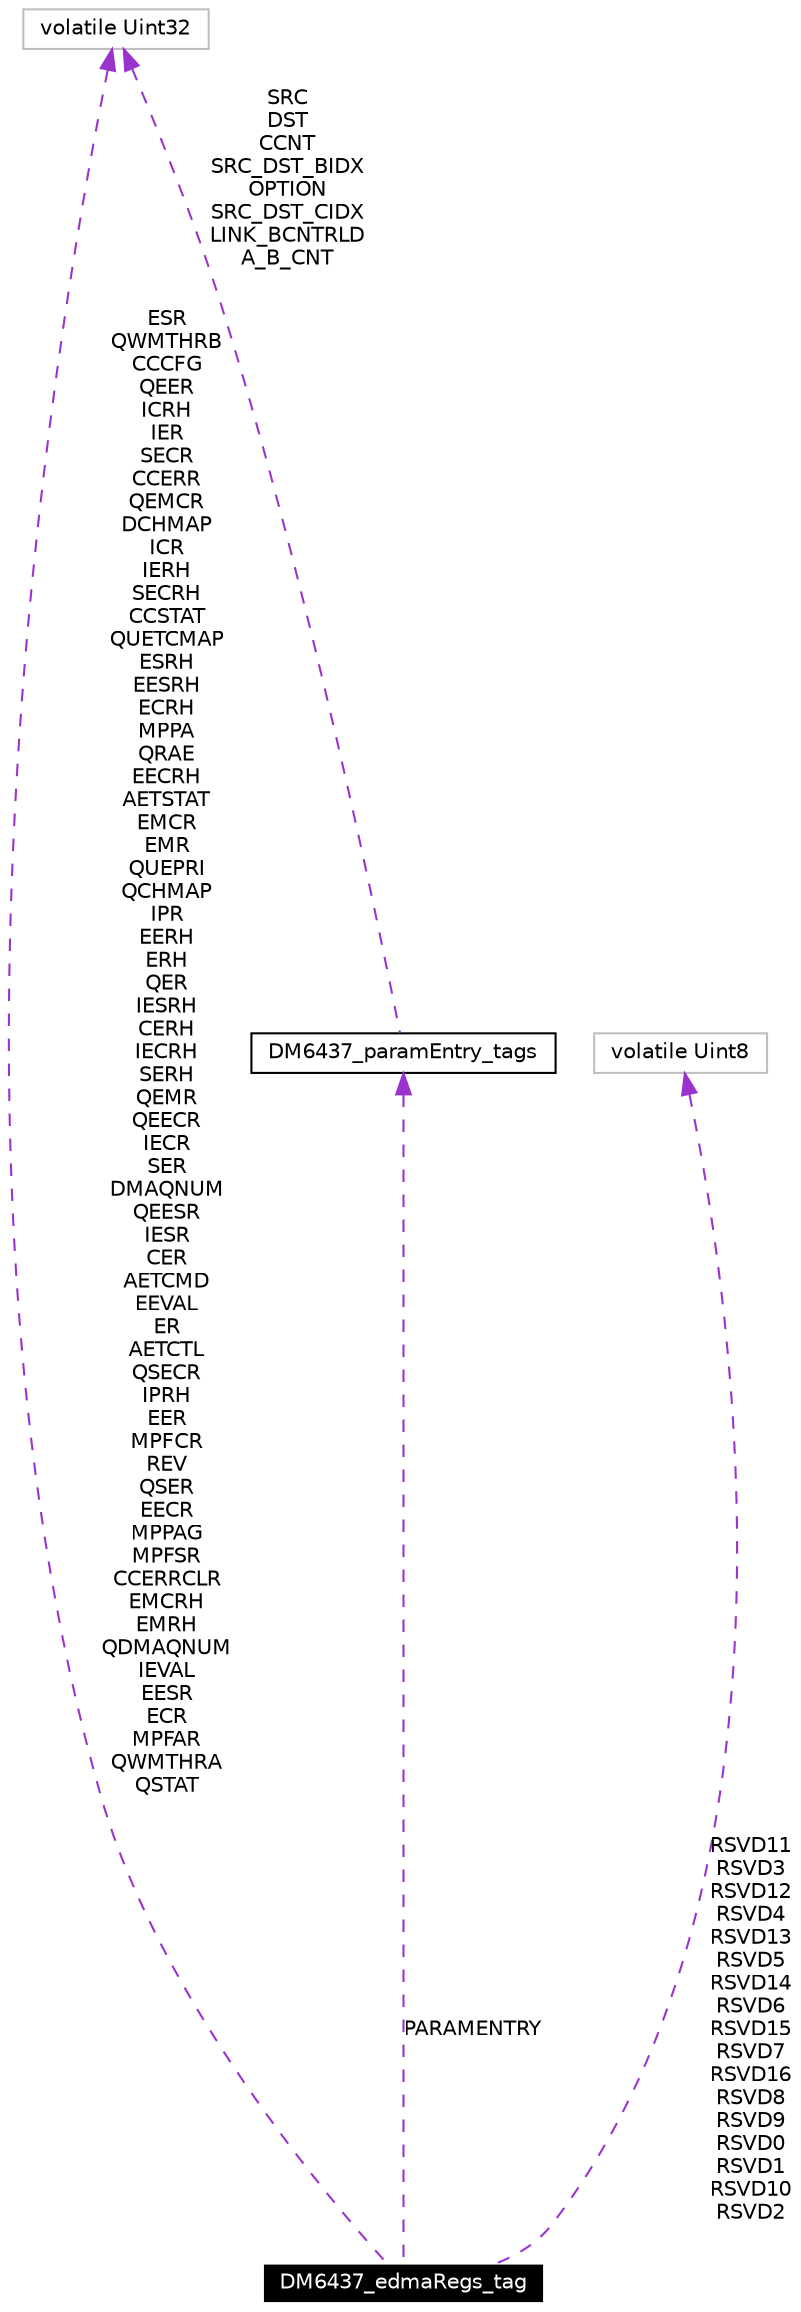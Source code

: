 digraph G
{
  edge [fontname="Helvetica",fontsize=10,labelfontname="Helvetica",labelfontsize=10];
  node [fontname="Helvetica",fontsize=10,shape=record];
  Node1 [label="DM6437_edmaRegs_tag",height=0.2,width=0.4,color="white", fillcolor="black", style="filled" fontcolor="white"];
  Node2 -> Node1 [dir=back,color="darkorchid3",fontsize=10,style="dashed",label="ESR\nQWMTHRB\nCCCFG\nQEER\nICRH\nIER\nSECR\nCCERR\nQEMCR\nDCHMAP\nICR\nIERH\nSECRH\nCCSTAT\nQUETCMAP\nESRH\nEESRH\nECRH\nMPPA\nQRAE\nEECRH\nAETSTAT\nEMCR\nEMR\nQUEPRI\nQCHMAP\nIPR\nEERH\nERH\nQER\nIESRH\nCERH\nIECRH\nSERH\nQEMR\nQEECR\nIECR\nSER\nDMAQNUM\nQEESR\nIESR\nCER\nAETCMD\nEEVAL\nER\nAETCTL\nQSECR\nIPRH\nEER\nMPFCR\nREV\nQSER\nEECR\nMPPAG\nMPFSR\nCCERRCLR\nEMCRH\nEMRH\nQDMAQNUM\nIEVAL\nEESR\nECR\nMPFAR\nQWMTHRA\nQSTAT",fontname="Helvetica"];
  Node2 [label="volatile Uint32",height=0.2,width=0.4,color="grey75", fillcolor="white", style="filled"];
  Node3 -> Node1 [dir=back,color="darkorchid3",fontsize=10,style="dashed",label="RSVD11\nRSVD3\nRSVD12\nRSVD4\nRSVD13\nRSVD5\nRSVD14\nRSVD6\nRSVD15\nRSVD7\nRSVD16\nRSVD8\nRSVD9\nRSVD0\nRSVD1\nRSVD10\nRSVD2",fontname="Helvetica"];
  Node3 [label="volatile Uint8",height=0.2,width=0.4,color="grey75", fillcolor="white", style="filled"];
  Node4 -> Node1 [dir=back,color="darkorchid3",fontsize=10,style="dashed",label="PARAMENTRY",fontname="Helvetica"];
  Node4 [label="DM6437_paramEntry_tags",height=0.2,width=0.4,color="black", fillcolor="white", style="filled",URL="$structDM6437__paramEntry__tags.html"];
  Node2 -> Node4 [dir=back,color="darkorchid3",fontsize=10,style="dashed",label="SRC\nDST\nCCNT\nSRC_DST_BIDX\nOPTION\nSRC_DST_CIDX\nLINK_BCNTRLD\nA_B_CNT",fontname="Helvetica"];
}
